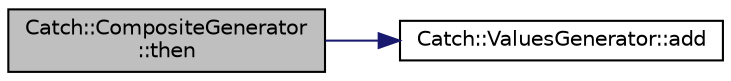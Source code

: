 digraph "Catch::CompositeGenerator::then"
{
  edge [fontname="Helvetica",fontsize="10",labelfontname="Helvetica",labelfontsize="10"];
  node [fontname="Helvetica",fontsize="10",shape=record];
  rankdir="LR";
  Node1 [label="Catch::CompositeGenerator\l::then",height=0.2,width=0.4,color="black", fillcolor="grey75", style="filled" fontcolor="black"];
  Node1 -> Node2 [color="midnightblue",fontsize="10",style="solid",fontname="Helvetica"];
  Node2 [label="Catch::ValuesGenerator::add",height=0.2,width=0.4,color="black", fillcolor="white", style="filled",URL="$class_catch_1_1_values_generator.html#a8412c8ce5d9d4fc6ff06d5246d56d538"];
}
